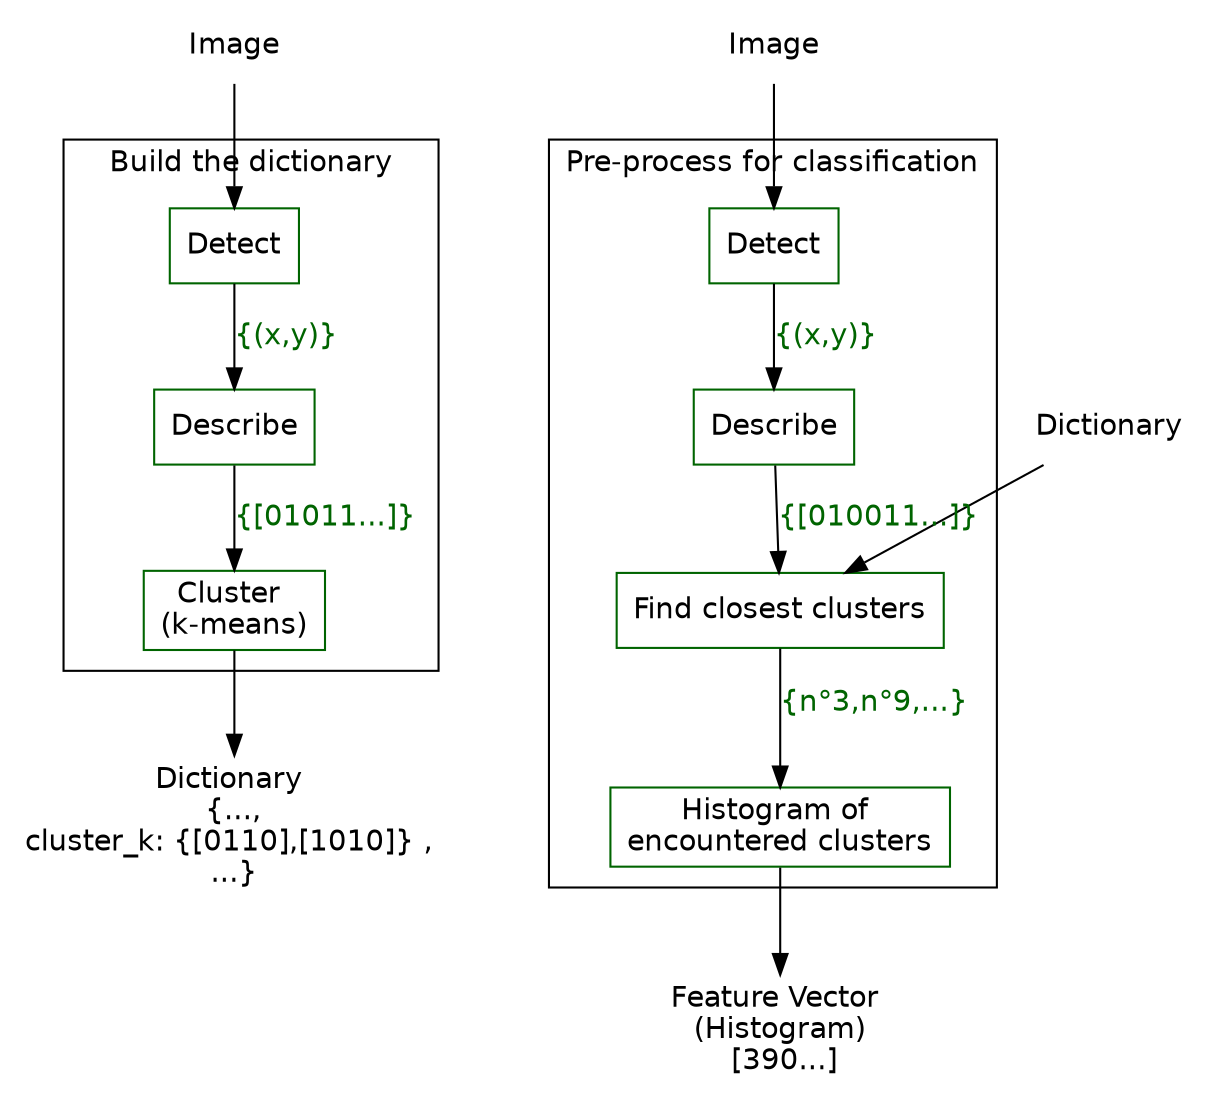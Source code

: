 digraph cameron_method
{
	//rankdir=LR;
	graph [nodesep=1, splines=false];//, ranksep=0];
	node [shape=box, fontname=Helvetica, color="darkgreen"];
	edge [fontname=Helvetica, fontcolor="darkgreen"];
	fontname=Helvetica;

	//--------------
	// Detection
	//--------------

	subgraph detection {

		img1 [label="Image", shape=none] ;
		dict1 [label="Dictionary \n {..., \ncluster_k: {[0110],[1010]} , \n...}", shape=none] ;
		img1 -> det1;
		cluster -> dict1; 

		subgraph cluster_build_dict {
			label="Build the dictionary";
			margin=10;
			cluster [label="Cluster \n(k-means)"]; 
			det1 [label="Detect"]; 
			desc1 [label="Describe"]; 

			det1 -> desc1 [label="{(x,y)}"];
			desc1 -> cluster [label="{[01011...]}"];
		}

	}

	//--------------
	// Pre-processing
	//--------------

	subgraph preproc {
		feature_hist [label="Feature Vector \n (Histogram) \n [390...]", shape=none] ;
		img2 [label="Image", shape=none] ;
		dict2 [label="Dictionary", shape=none] ;

		img2 -> det2;
		dict2 -> find_clusters;
		hist_clust -> feature_hist;

		subgraph cluster_prepoc {
			label="Pre-process for classification";
			margin=10;

			det2 [label="Detect"]; 
			desc2 [label="Describe"]; 
			find_clusters [label="Find closest clusters"];
			hist_clust [label="Histogram of \nencountered clusters"]; 

			det2 -> desc2	[label="{(x,y)}"];
			desc2 -> find_clusters [label="{[010011...]}"];
			find_clusters -> hist_clust [label="{n°3,n°9,...}"];
		}
	}


}
	
